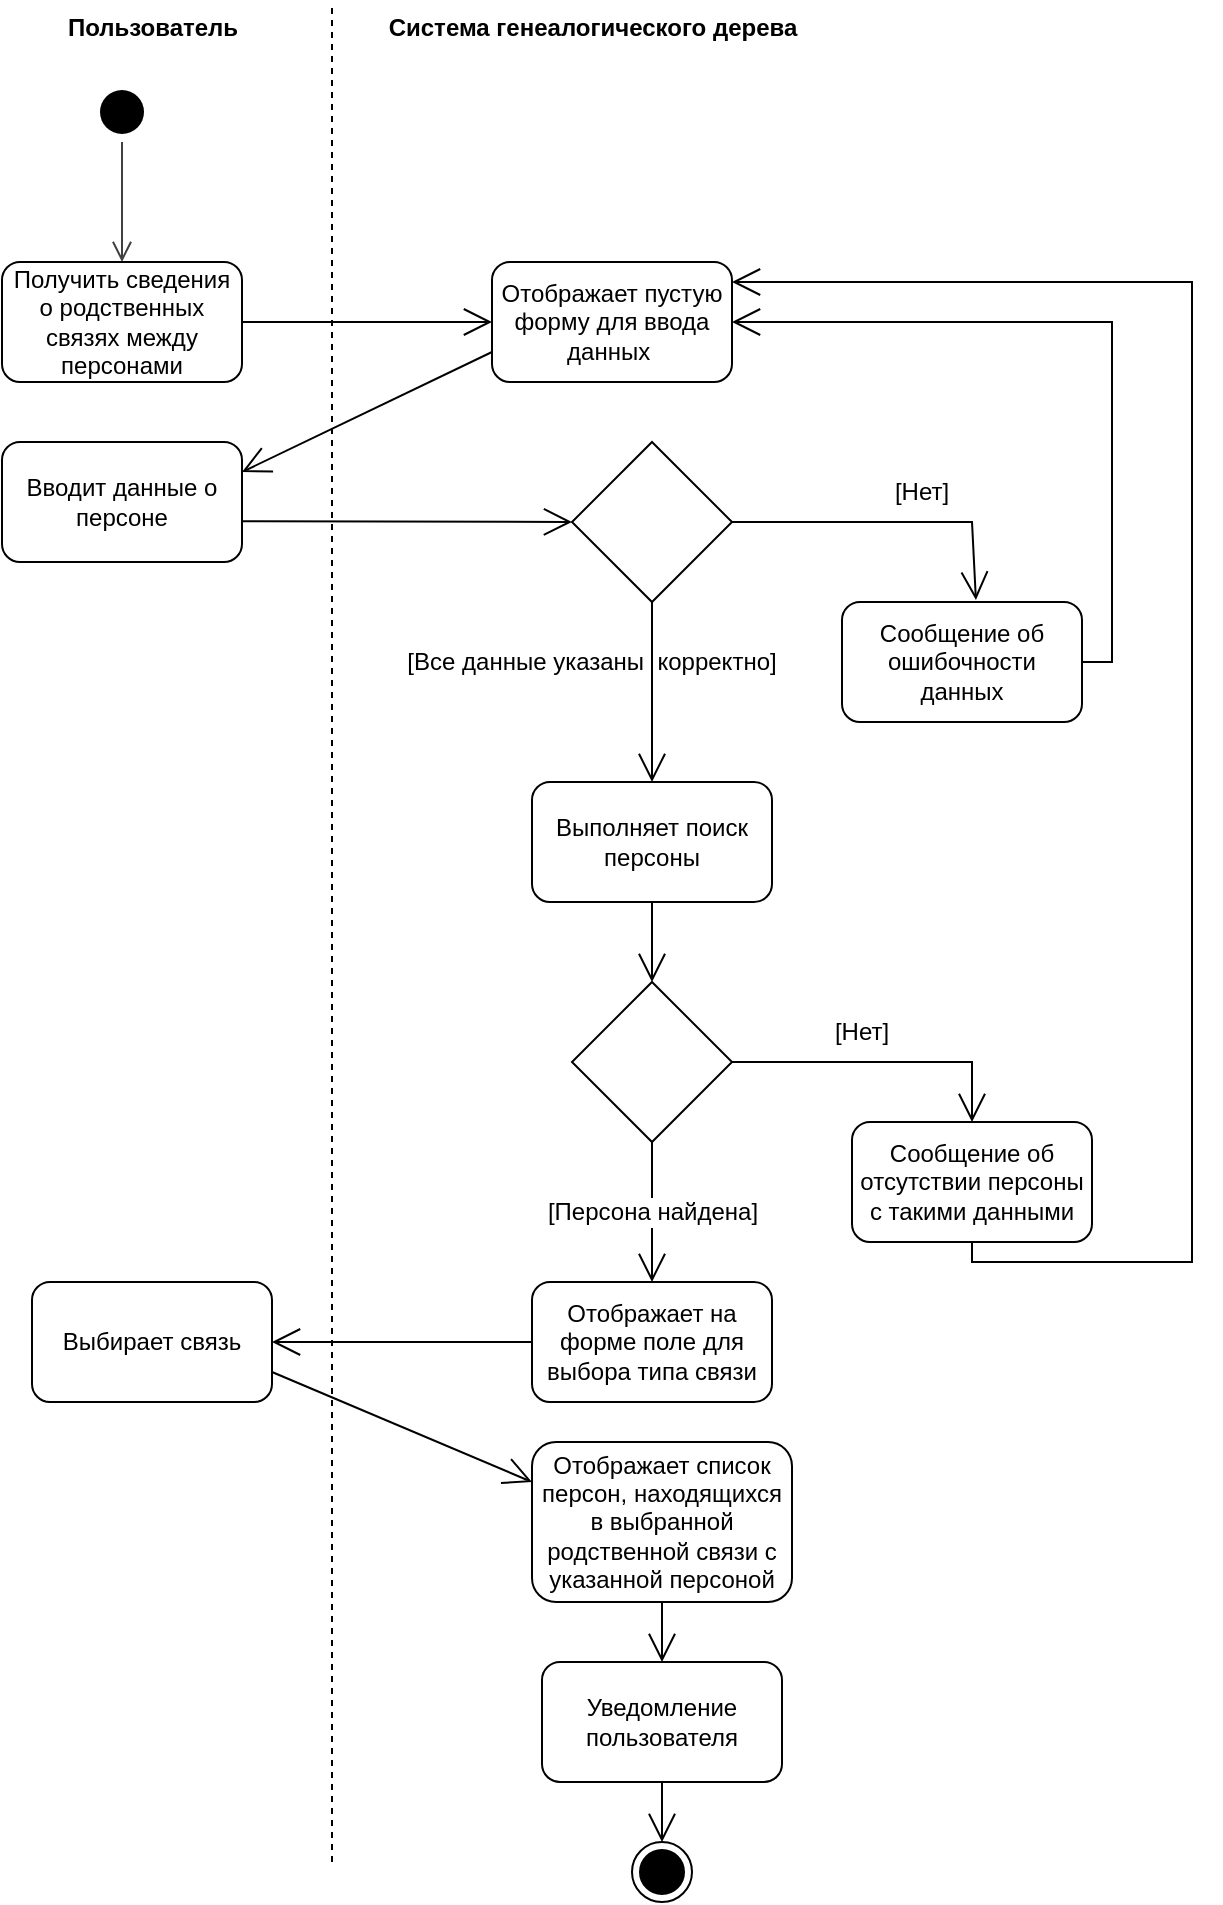 <mxfile version="27.0.5">
  <diagram name="Страница — 1" id="9Ucso7Kibb0TxXmvdlVw">
    <mxGraphModel dx="1186" dy="755" grid="1" gridSize="10" guides="1" tooltips="1" connect="1" arrows="1" fold="1" page="1" pageScale="1" pageWidth="1100" pageHeight="850" math="0" shadow="0">
      <root>
        <mxCell id="0" />
        <mxCell id="1" parent="0" />
        <mxCell id="GTGK8lV0Lb11ie0tlKZ_-1" value="" style="endArrow=none;dashed=1;html=1;rounded=0;" edge="1" parent="1">
          <mxGeometry width="50" height="50" relative="1" as="geometry">
            <mxPoint x="410" y="1040" as="sourcePoint" />
            <mxPoint x="410" y="110" as="targetPoint" />
          </mxGeometry>
        </mxCell>
        <mxCell id="GTGK8lV0Lb11ie0tlKZ_-2" value="Пользователь" style="text;align=center;fontStyle=1;verticalAlign=middle;spacingLeft=3;spacingRight=3;strokeColor=none;rotatable=0;points=[[0,0.5],[1,0.5]];portConstraint=eastwest;html=1;" vertex="1" parent="1">
          <mxGeometry x="280" y="110" width="80" height="26" as="geometry" />
        </mxCell>
        <mxCell id="GTGK8lV0Lb11ie0tlKZ_-3" value="Система генеалогического дерева" style="text;align=center;fontStyle=1;verticalAlign=middle;spacingLeft=3;spacingRight=3;strokeColor=none;rotatable=0;points=[[0,0.5],[1,0.5]];portConstraint=eastwest;html=1;" vertex="1" parent="1">
          <mxGeometry x="500" y="110" width="80" height="26" as="geometry" />
        </mxCell>
        <mxCell id="GTGK8lV0Lb11ie0tlKZ_-4" value="" style="ellipse;html=1;shape=startState;fillColor=#000000;strokeColor=none;" vertex="1" parent="1">
          <mxGeometry x="290" y="150" width="30" height="30" as="geometry" />
        </mxCell>
        <mxCell id="GTGK8lV0Lb11ie0tlKZ_-5" value="" style="edgeStyle=orthogonalEdgeStyle;html=1;verticalAlign=bottom;endArrow=open;endSize=8;strokeColor=#404040;rounded=0;" edge="1" parent="1" source="GTGK8lV0Lb11ie0tlKZ_-4">
          <mxGeometry relative="1" as="geometry">
            <mxPoint x="305" y="240" as="targetPoint" />
          </mxGeometry>
        </mxCell>
        <mxCell id="GTGK8lV0Lb11ie0tlKZ_-6" value="&lt;span style=&quot;line-height: 107%;&quot;&gt;Получить сведения о родственных связях между персонами&lt;/span&gt;" style="rounded=1;whiteSpace=wrap;html=1;fontSize=12;" vertex="1" parent="1">
          <mxGeometry x="245" y="240" width="120" height="60" as="geometry" />
        </mxCell>
        <mxCell id="GTGK8lV0Lb11ie0tlKZ_-7" value="" style="endArrow=open;endFill=1;endSize=12;html=1;rounded=0;exitX=1;exitY=0.5;exitDx=0;exitDy=0;" edge="1" parent="1" source="GTGK8lV0Lb11ie0tlKZ_-6">
          <mxGeometry width="160" relative="1" as="geometry">
            <mxPoint x="370" y="280" as="sourcePoint" />
            <mxPoint x="490" y="270" as="targetPoint" />
          </mxGeometry>
        </mxCell>
        <mxCell id="GTGK8lV0Lb11ie0tlKZ_-8" value="&lt;span style=&quot;line-height: 107%;&quot;&gt;Отображает пустую форму для ввода данных&amp;nbsp;&lt;/span&gt;" style="rounded=1;whiteSpace=wrap;html=1;strokeColor=default;align=center;verticalAlign=middle;fontFamily=Helvetica;fontSize=12;fontColor=default;fillColor=default;" vertex="1" parent="1">
          <mxGeometry x="490" y="240" width="120" height="60" as="geometry" />
        </mxCell>
        <mxCell id="GTGK8lV0Lb11ie0tlKZ_-9" value="" style="endArrow=open;endFill=1;endSize=12;html=1;rounded=0;exitX=0;exitY=0.75;exitDx=0;exitDy=0;entryX=1;entryY=0.25;entryDx=0;entryDy=0;" edge="1" parent="1" source="GTGK8lV0Lb11ie0tlKZ_-8" target="GTGK8lV0Lb11ie0tlKZ_-10">
          <mxGeometry width="160" relative="1" as="geometry">
            <mxPoint x="375" y="280" as="sourcePoint" />
            <mxPoint x="380" y="340" as="targetPoint" />
          </mxGeometry>
        </mxCell>
        <mxCell id="GTGK8lV0Lb11ie0tlKZ_-10" value="Вводит данные о персоне" style="rounded=1;whiteSpace=wrap;html=1;" vertex="1" parent="1">
          <mxGeometry x="245" y="330" width="120" height="60" as="geometry" />
        </mxCell>
        <mxCell id="GTGK8lV0Lb11ie0tlKZ_-11" value="" style="rhombus;whiteSpace=wrap;html=1;" vertex="1" parent="1">
          <mxGeometry x="530" y="330" width="80" height="80" as="geometry" />
        </mxCell>
        <mxCell id="GTGK8lV0Lb11ie0tlKZ_-12" value="" style="endArrow=open;endFill=1;endSize=12;html=1;rounded=0;exitX=1;exitY=0.661;exitDx=0;exitDy=0;entryX=0;entryY=0.5;entryDx=0;entryDy=0;exitPerimeter=0;" edge="1" parent="1" source="GTGK8lV0Lb11ie0tlKZ_-10" target="GTGK8lV0Lb11ie0tlKZ_-11">
          <mxGeometry width="160" relative="1" as="geometry">
            <mxPoint x="500" y="295" as="sourcePoint" />
            <mxPoint x="375" y="355" as="targetPoint" />
          </mxGeometry>
        </mxCell>
        <mxCell id="GTGK8lV0Lb11ie0tlKZ_-13" value="" style="endArrow=open;endFill=1;endSize=12;html=1;rounded=0;exitX=0.5;exitY=1;exitDx=0;exitDy=0;entryX=0.5;entryY=0;entryDx=0;entryDy=0;" edge="1" parent="1" source="GTGK8lV0Lb11ie0tlKZ_-11" target="GTGK8lV0Lb11ie0tlKZ_-22">
          <mxGeometry width="160" relative="1" as="geometry">
            <mxPoint x="510" y="305" as="sourcePoint" />
            <mxPoint x="570" y="490" as="targetPoint" />
            <Array as="points" />
          </mxGeometry>
        </mxCell>
        <mxCell id="GTGK8lV0Lb11ie0tlKZ_-14" value="[Все данные указаны&amp;nbsp; корректно]" style="text;html=1;align=center;verticalAlign=middle;whiteSpace=wrap;rounded=0;" vertex="1" parent="1">
          <mxGeometry x="445" y="425" width="190" height="30" as="geometry" />
        </mxCell>
        <mxCell id="GTGK8lV0Lb11ie0tlKZ_-15" value="" style="endArrow=open;endFill=1;endSize=12;html=1;rounded=0;exitX=1;exitY=0.5;exitDx=0;exitDy=0;entryX=0.558;entryY=-0.017;entryDx=0;entryDy=0;entryPerimeter=0;" edge="1" parent="1" source="GTGK8lV0Lb11ie0tlKZ_-11" target="GTGK8lV0Lb11ie0tlKZ_-17">
          <mxGeometry width="160" relative="1" as="geometry">
            <mxPoint x="760" y="420" as="sourcePoint" />
            <mxPoint x="760" y="500" as="targetPoint" />
            <Array as="points">
              <mxPoint x="730" y="370" />
            </Array>
          </mxGeometry>
        </mxCell>
        <mxCell id="GTGK8lV0Lb11ie0tlKZ_-16" value="[Нет]" style="text;html=1;align=center;verticalAlign=middle;whiteSpace=wrap;rounded=0;" vertex="1" parent="1">
          <mxGeometry x="610" y="340" width="190" height="30" as="geometry" />
        </mxCell>
        <mxCell id="GTGK8lV0Lb11ie0tlKZ_-17" value="Сообщение об ошибочности данных" style="rounded=1;whiteSpace=wrap;html=1;" vertex="1" parent="1">
          <mxGeometry x="665" y="410" width="120" height="60" as="geometry" />
        </mxCell>
        <mxCell id="GTGK8lV0Lb11ie0tlKZ_-18" value="" style="endArrow=open;endFill=1;endSize=12;html=1;rounded=0;exitX=1;exitY=0.5;exitDx=0;exitDy=0;entryX=1;entryY=0.5;entryDx=0;entryDy=0;" edge="1" parent="1" source="GTGK8lV0Lb11ie0tlKZ_-17" target="GTGK8lV0Lb11ie0tlKZ_-8">
          <mxGeometry width="160" relative="1" as="geometry">
            <mxPoint x="735" y="340" as="sourcePoint" />
            <mxPoint x="725" y="500" as="targetPoint" />
            <Array as="points">
              <mxPoint x="800" y="440" />
              <mxPoint x="800" y="270" />
            </Array>
          </mxGeometry>
        </mxCell>
        <mxCell id="GTGK8lV0Lb11ie0tlKZ_-19" value="Выбирает связь" style="rounded=1;whiteSpace=wrap;html=1;" vertex="1" parent="1">
          <mxGeometry x="260" y="750" width="120" height="60" as="geometry" />
        </mxCell>
        <mxCell id="GTGK8lV0Lb11ie0tlKZ_-20" value="" style="endArrow=open;endFill=1;endSize=12;html=1;rounded=0;exitX=1;exitY=0.5;exitDx=0;exitDy=0;" edge="1" parent="1" source="GTGK8lV0Lb11ie0tlKZ_-21">
          <mxGeometry width="160" relative="1" as="geometry">
            <mxPoint x="385" y="700" as="sourcePoint" />
            <mxPoint x="730" y="670" as="targetPoint" />
            <Array as="points">
              <mxPoint x="730" y="640" />
            </Array>
          </mxGeometry>
        </mxCell>
        <mxCell id="GTGK8lV0Lb11ie0tlKZ_-21" value="" style="rhombus;whiteSpace=wrap;html=1;" vertex="1" parent="1">
          <mxGeometry x="530" y="600" width="80" height="80" as="geometry" />
        </mxCell>
        <mxCell id="GTGK8lV0Lb11ie0tlKZ_-22" value="Выполняет поиск персоны" style="rounded=1;whiteSpace=wrap;html=1;" vertex="1" parent="1">
          <mxGeometry x="510" y="500" width="120" height="60" as="geometry" />
        </mxCell>
        <mxCell id="GTGK8lV0Lb11ie0tlKZ_-23" value="" style="endArrow=open;endFill=1;endSize=12;html=1;rounded=0;exitX=0.5;exitY=1;exitDx=0;exitDy=0;entryX=0.5;entryY=0;entryDx=0;entryDy=0;" edge="1" parent="1" source="GTGK8lV0Lb11ie0tlKZ_-22" target="GTGK8lV0Lb11ie0tlKZ_-21">
          <mxGeometry width="160" relative="1" as="geometry">
            <mxPoint x="640" y="560" as="sourcePoint" />
            <mxPoint x="640" y="650" as="targetPoint" />
            <Array as="points" />
          </mxGeometry>
        </mxCell>
        <mxCell id="GTGK8lV0Lb11ie0tlKZ_-24" value="[Нет]" style="text;html=1;align=center;verticalAlign=middle;whiteSpace=wrap;rounded=0;" vertex="1" parent="1">
          <mxGeometry x="580" y="610" width="190" height="30" as="geometry" />
        </mxCell>
        <mxCell id="GTGK8lV0Lb11ie0tlKZ_-25" value="[Персона найдена]" style="endArrow=open;endFill=1;endSize=12;html=1;rounded=0;exitX=0.5;exitY=1;exitDx=0;exitDy=0;fontSize=12;" edge="1" parent="1" source="GTGK8lV0Lb11ie0tlKZ_-21">
          <mxGeometry width="160" relative="1" as="geometry">
            <mxPoint x="580" y="570" as="sourcePoint" />
            <mxPoint x="570" y="750" as="targetPoint" />
            <Array as="points" />
          </mxGeometry>
        </mxCell>
        <mxCell id="GTGK8lV0Lb11ie0tlKZ_-26" value="Отображает на форме поле для выбора типа связи" style="rounded=1;whiteSpace=wrap;html=1;" vertex="1" parent="1">
          <mxGeometry x="510" y="750" width="120" height="60" as="geometry" />
        </mxCell>
        <mxCell id="GTGK8lV0Lb11ie0tlKZ_-27" value="" style="endArrow=open;endFill=1;endSize=12;html=1;rounded=0;exitX=0;exitY=0.5;exitDx=0;exitDy=0;" edge="1" parent="1">
          <mxGeometry width="160" relative="1" as="geometry">
            <mxPoint x="510" y="780" as="sourcePoint" />
            <mxPoint x="380" y="780" as="targetPoint" />
            <Array as="points" />
          </mxGeometry>
        </mxCell>
        <mxCell id="GTGK8lV0Lb11ie0tlKZ_-28" value="" style="endArrow=open;endFill=1;endSize=12;html=1;rounded=0;exitX=1;exitY=0.75;exitDx=0;exitDy=0;entryX=0;entryY=0.25;entryDx=0;entryDy=0;" edge="1" parent="1" source="GTGK8lV0Lb11ie0tlKZ_-19" target="GTGK8lV0Lb11ie0tlKZ_-29">
          <mxGeometry width="160" relative="1" as="geometry">
            <mxPoint x="380" y="869.66" as="sourcePoint" />
            <mxPoint x="530" y="870" as="targetPoint" />
          </mxGeometry>
        </mxCell>
        <mxCell id="GTGK8lV0Lb11ie0tlKZ_-29" value="&lt;span style=&quot;line-height: 107%;&quot;&gt;Отображает список персон, находящихся в выбранной родственной связи с&lt;br&gt;указанной персоной&lt;/span&gt;" style="rounded=1;whiteSpace=wrap;html=1;fontSize=12;" vertex="1" parent="1">
          <mxGeometry x="510" y="830" width="130" height="80" as="geometry" />
        </mxCell>
        <mxCell id="GTGK8lV0Lb11ie0tlKZ_-30" value="Уведомление пользователя" style="rounded=1;whiteSpace=wrap;html=1;" vertex="1" parent="1">
          <mxGeometry x="515" y="940" width="120" height="60" as="geometry" />
        </mxCell>
        <mxCell id="GTGK8lV0Lb11ie0tlKZ_-31" value="" style="endArrow=open;endFill=1;endSize=12;html=1;rounded=0;exitX=0.5;exitY=1;exitDx=0;exitDy=0;entryX=0.5;entryY=0;entryDx=0;entryDy=0;" edge="1" parent="1" source="GTGK8lV0Lb11ie0tlKZ_-29" target="GTGK8lV0Lb11ie0tlKZ_-30">
          <mxGeometry width="160" relative="1" as="geometry">
            <mxPoint x="355" y="900" as="sourcePoint" />
            <mxPoint x="355" y="980" as="targetPoint" />
          </mxGeometry>
        </mxCell>
        <mxCell id="GTGK8lV0Lb11ie0tlKZ_-32" value="" style="ellipse;html=1;shape=endState;fillColor=#000000;strokeColor=default;" vertex="1" parent="1">
          <mxGeometry x="560" y="1030" width="30" height="30" as="geometry" />
        </mxCell>
        <mxCell id="GTGK8lV0Lb11ie0tlKZ_-33" value="" style="endArrow=open;endFill=1;endSize=12;html=1;rounded=0;entryX=0.5;entryY=0;entryDx=0;entryDy=0;" edge="1" parent="1">
          <mxGeometry width="160" relative="1" as="geometry">
            <mxPoint x="575" y="1000" as="sourcePoint" />
            <mxPoint x="575" y="1030" as="targetPoint" />
          </mxGeometry>
        </mxCell>
        <mxCell id="GTGK8lV0Lb11ie0tlKZ_-34" value="Сообщение об отсутствии персоны с такими данными" style="rounded=1;whiteSpace=wrap;html=1;" vertex="1" parent="1">
          <mxGeometry x="670" y="670" width="120" height="60" as="geometry" />
        </mxCell>
        <mxCell id="GTGK8lV0Lb11ie0tlKZ_-36" value="" style="endArrow=open;endFill=1;endSize=12;html=1;rounded=0;" edge="1" parent="1">
          <mxGeometry width="160" relative="1" as="geometry">
            <mxPoint x="730" y="730" as="sourcePoint" />
            <mxPoint x="610" y="250" as="targetPoint" />
            <Array as="points">
              <mxPoint x="730" y="740" />
              <mxPoint x="840" y="740" />
              <mxPoint x="840" y="250" />
            </Array>
          </mxGeometry>
        </mxCell>
      </root>
    </mxGraphModel>
  </diagram>
</mxfile>
